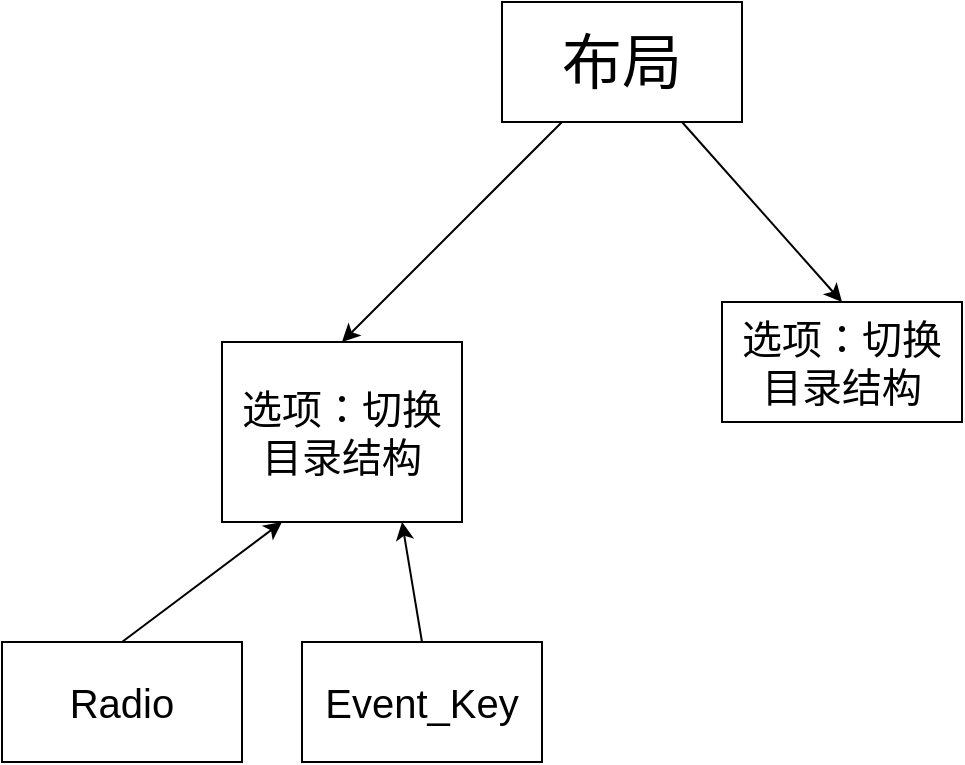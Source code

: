 <mxfile version="27.1.6">
  <diagram name="第 1 页" id="Wi3l6DF4ZGBBYkFDvaLa">
    <mxGraphModel dx="2253" dy="743" grid="1" gridSize="10" guides="1" tooltips="1" connect="1" arrows="1" fold="1" page="1" pageScale="1" pageWidth="827" pageHeight="1169" math="0" shadow="0">
      <root>
        <mxCell id="0" />
        <mxCell id="1" parent="0" />
        <mxCell id="hiedMb1nIKJ2MyAVj1bg-3" style="rounded=0;orthogonalLoop=1;jettySize=auto;html=1;exitX=0.25;exitY=1;exitDx=0;exitDy=0;entryX=0.5;entryY=0;entryDx=0;entryDy=0;" edge="1" parent="1" source="hiedMb1nIKJ2MyAVj1bg-1" target="hiedMb1nIKJ2MyAVj1bg-2">
          <mxGeometry relative="1" as="geometry" />
        </mxCell>
        <mxCell id="hiedMb1nIKJ2MyAVj1bg-5" style="edgeStyle=none;rounded=0;orthogonalLoop=1;jettySize=auto;html=1;exitX=0.75;exitY=1;exitDx=0;exitDy=0;entryX=0.5;entryY=0;entryDx=0;entryDy=0;" edge="1" parent="1" source="hiedMb1nIKJ2MyAVj1bg-1" target="hiedMb1nIKJ2MyAVj1bg-4">
          <mxGeometry relative="1" as="geometry" />
        </mxCell>
        <mxCell id="hiedMb1nIKJ2MyAVj1bg-1" value="&lt;font style=&quot;font-size: 30px;&quot;&gt;布局&lt;/font&gt;" style="whiteSpace=wrap;html=1;" vertex="1" parent="1">
          <mxGeometry x="110" y="240" width="120" height="60" as="geometry" />
        </mxCell>
        <mxCell id="hiedMb1nIKJ2MyAVj1bg-2" value="&lt;font style=&quot;font-size: 20px;&quot;&gt;选项：切换目录结构&lt;/font&gt;" style="whiteSpace=wrap;html=1;" vertex="1" parent="1">
          <mxGeometry x="-30" y="410" width="120" height="90" as="geometry" />
        </mxCell>
        <mxCell id="hiedMb1nIKJ2MyAVj1bg-4" value="&lt;span style=&quot;font-size: 20px;&quot;&gt;选项：切换目录结构&lt;/span&gt;" style="whiteSpace=wrap;html=1;" vertex="1" parent="1">
          <mxGeometry x="220" y="390" width="120" height="60" as="geometry" />
        </mxCell>
        <mxCell id="hiedMb1nIKJ2MyAVj1bg-8" style="edgeStyle=none;rounded=0;orthogonalLoop=1;jettySize=auto;html=1;exitX=0.5;exitY=0;exitDx=0;exitDy=0;entryX=0.25;entryY=1;entryDx=0;entryDy=0;" edge="1" parent="1" source="hiedMb1nIKJ2MyAVj1bg-6" target="hiedMb1nIKJ2MyAVj1bg-2">
          <mxGeometry relative="1" as="geometry" />
        </mxCell>
        <mxCell id="hiedMb1nIKJ2MyAVj1bg-6" value="&lt;font style=&quot;font-size: 20px;&quot;&gt;Radio&lt;/font&gt;" style="whiteSpace=wrap;html=1;" vertex="1" parent="1">
          <mxGeometry x="-140" y="560" width="120" height="60" as="geometry" />
        </mxCell>
        <mxCell id="hiedMb1nIKJ2MyAVj1bg-10" style="edgeStyle=none;rounded=0;orthogonalLoop=1;jettySize=auto;html=1;exitX=0.5;exitY=0;exitDx=0;exitDy=0;entryX=0.75;entryY=1;entryDx=0;entryDy=0;" edge="1" parent="1" source="hiedMb1nIKJ2MyAVj1bg-9" target="hiedMb1nIKJ2MyAVj1bg-2">
          <mxGeometry relative="1" as="geometry" />
        </mxCell>
        <mxCell id="hiedMb1nIKJ2MyAVj1bg-9" value="&lt;span style=&quot;font-size: 20px;&quot;&gt;Event_Key&lt;/span&gt;" style="whiteSpace=wrap;html=1;" vertex="1" parent="1">
          <mxGeometry x="10" y="560" width="120" height="60" as="geometry" />
        </mxCell>
      </root>
    </mxGraphModel>
  </diagram>
</mxfile>

